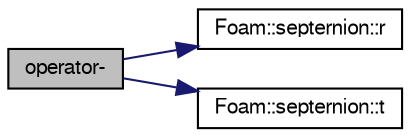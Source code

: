 digraph "operator-"
{
  bgcolor="transparent";
  edge [fontname="FreeSans",fontsize="10",labelfontname="FreeSans",labelfontsize="10"];
  node [fontname="FreeSans",fontsize="10",shape=record];
  rankdir="LR";
  Node1 [label="operator-",height=0.2,width=0.4,color="black", fillcolor="grey75", style="filled" fontcolor="black"];
  Node1 -> Node2 [color="midnightblue",fontsize="10",style="solid",fontname="FreeSans"];
  Node2 [label="Foam::septernion::r",height=0.2,width=0.4,color="black",URL="$a02209.html#acc889c2c33fc6bfc923aa687bd4336b2"];
  Node1 -> Node3 [color="midnightblue",fontsize="10",style="solid",fontname="FreeSans"];
  Node3 [label="Foam::septernion::t",height=0.2,width=0.4,color="black",URL="$a02209.html#a9843788d6d82317212ae7c974d4995de"];
}
